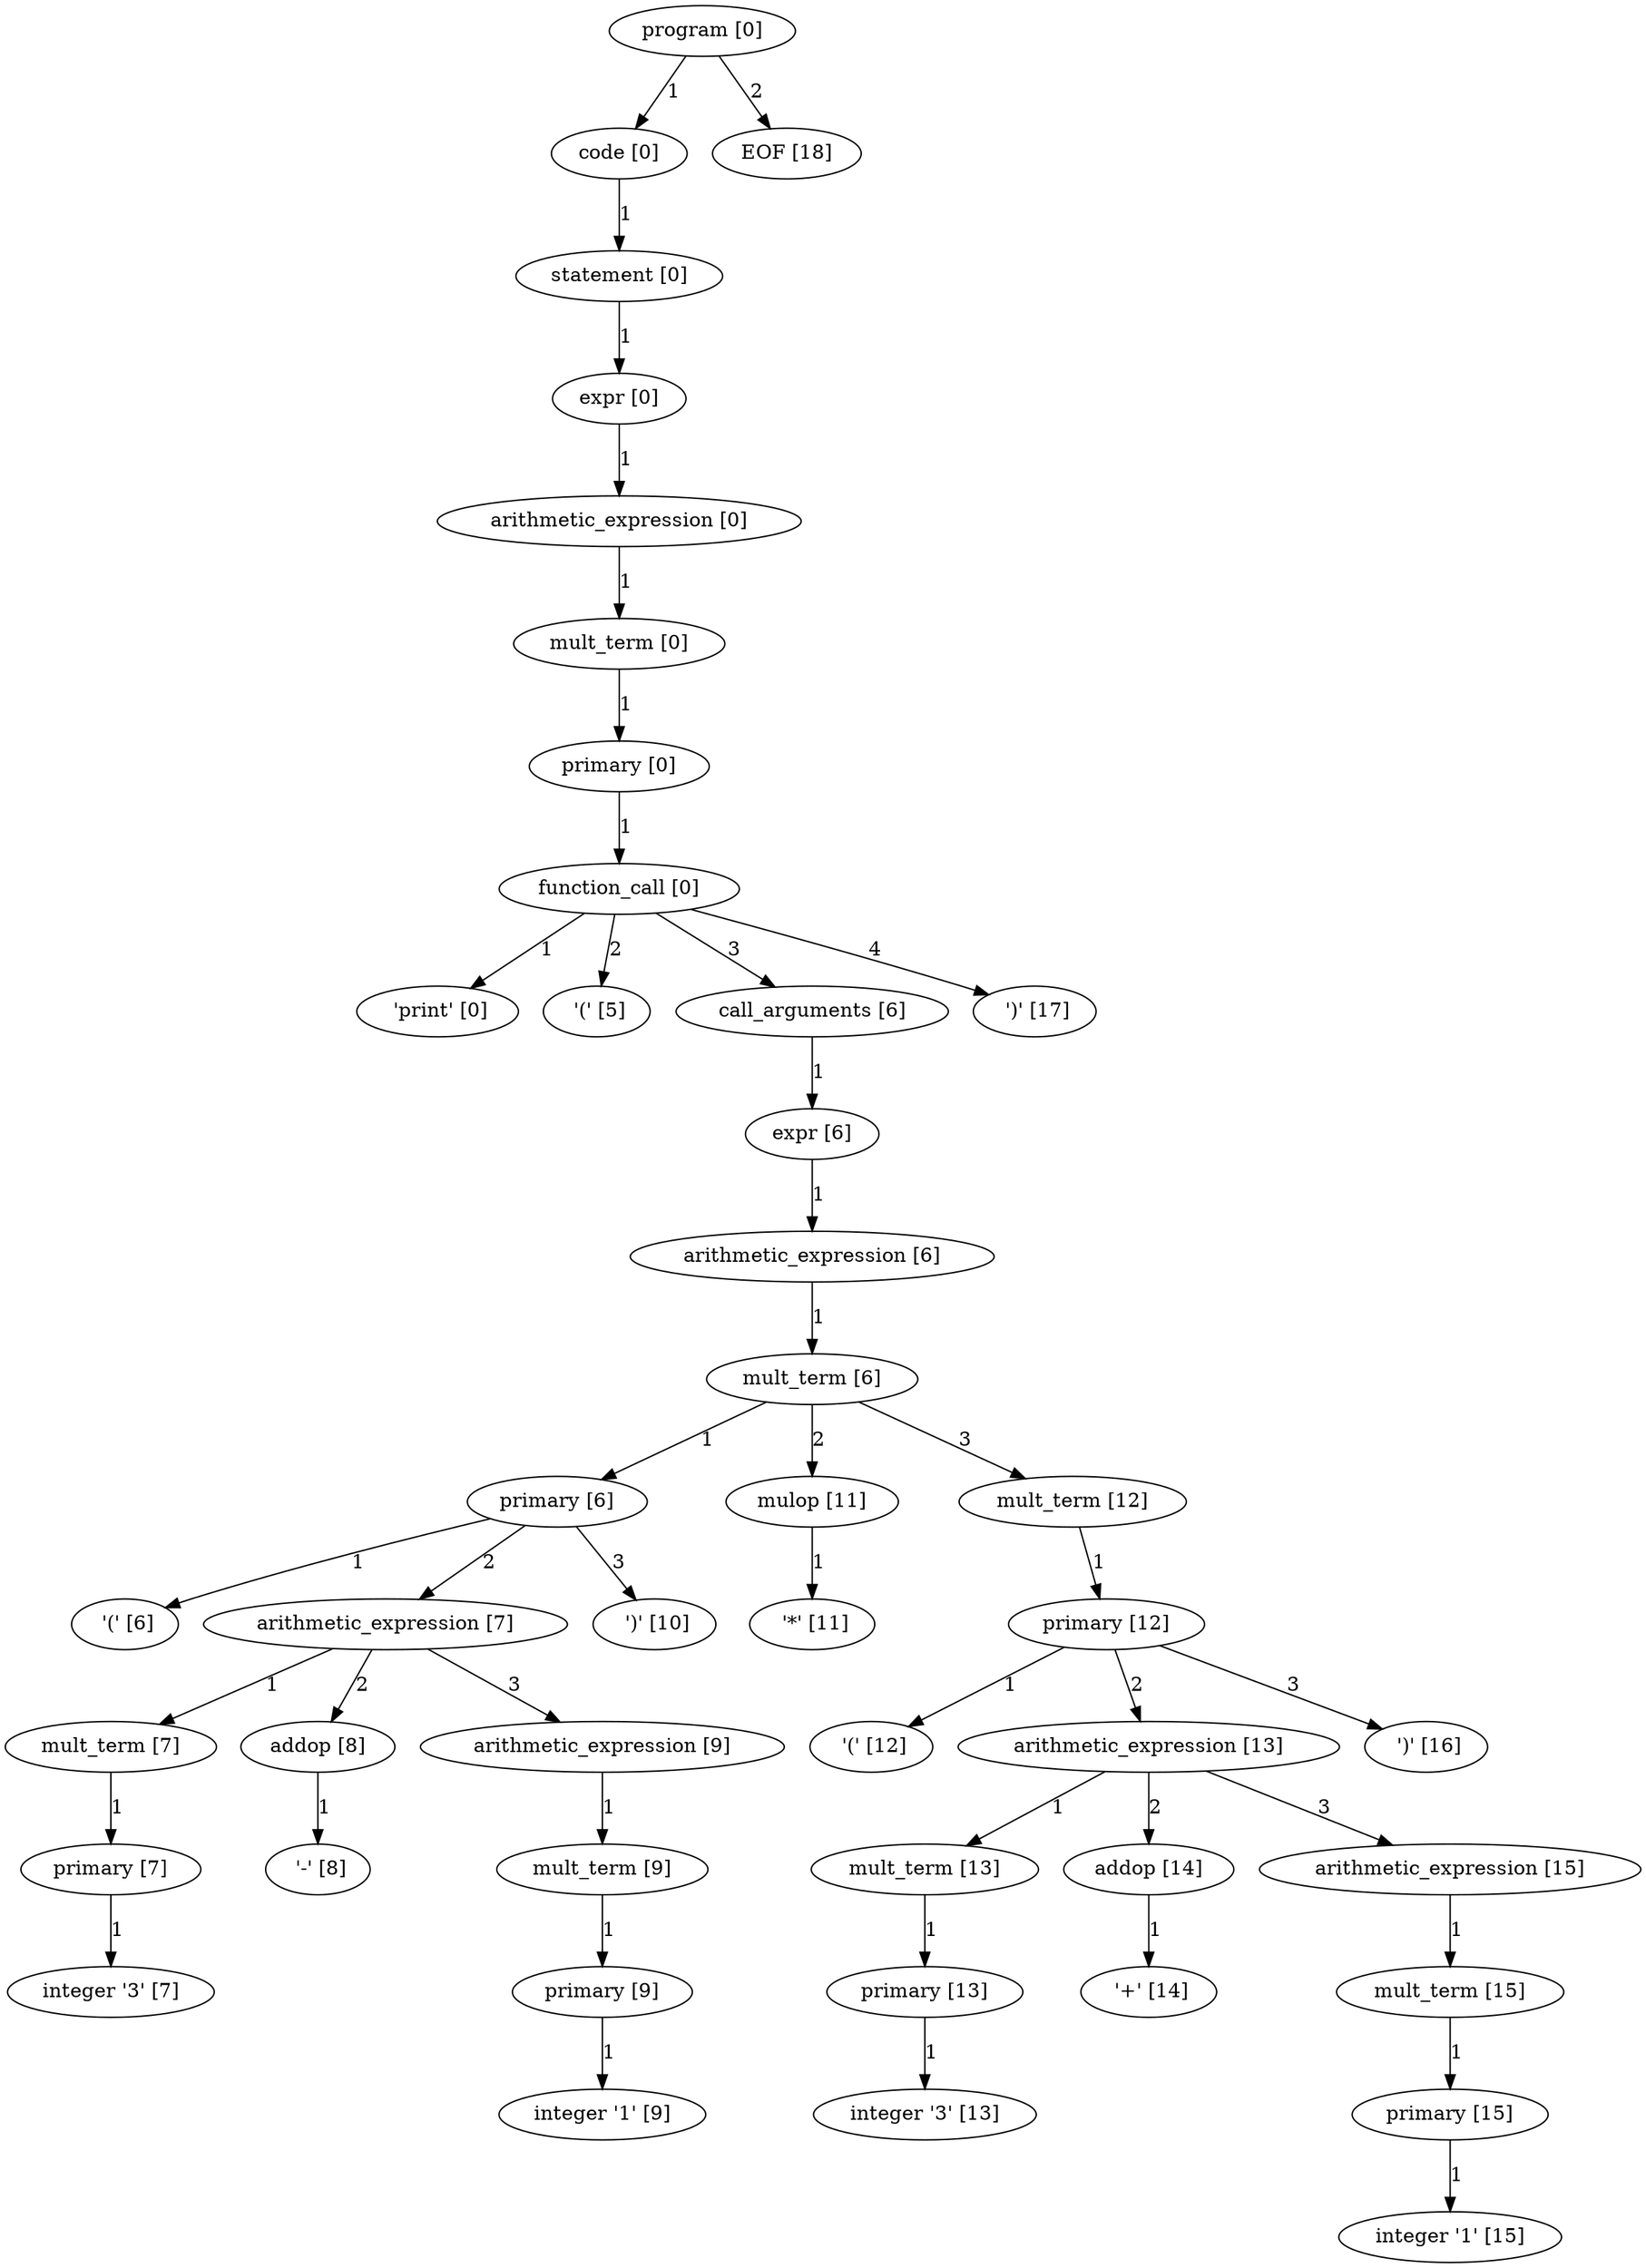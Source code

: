 digraph arpeggio_graph {
4442480960 [label="program [0]"];
4442480960->4442480832 [label="1"]

4442480832 [label="code [0]"];
4442480832->4442480704 [label="1"]

4442480704 [label="statement [0]"];
4442480704->4442345280 [label="1"]

4442345280 [label="expr [0]"];
4442345280->4442345152 [label="1"]

4442345152 [label="arithmetic_expression [0]"];
4442345152->4442345024 [label="1"]

4442345024 [label="mult_term [0]"];
4442345024->4442344896 [label="1"]

4442344896 [label="primary [0]"];
4442344896->4442344768 [label="1"]

4442344768 [label="function_call [0]"];
4442344768->4441912032 [label="1"]

4441912032 [label=" 'print' [0]"];
4442344768->4441912144 [label="2"]

4441912144 [label=" '(' [5]"];
4442344768->4442344640 [label="3"]

4442344640 [label="call_arguments [6]"];
4442344640->4442344512 [label="1"]

4442344512 [label="expr [6]"];
4442344512->4442344384 [label="1"]

4442344384 [label="arithmetic_expression [6]"];
4442344384->4442344256 [label="1"]

4442344256 [label="mult_term [6]"];
4442344256->4442287168 [label="1"]

4442287168 [label="primary [6]"];
4442287168->4442300704 [label="1"]

4442300704 [label=" '(' [6]"];
4442287168->4442287040 [label="2"]

4442287040 [label="arithmetic_expression [7]"];
4442287040->4442285888 [label="1"]

4442285888 [label="mult_term [7]"];
4442285888->4442285760 [label="1"]

4442285760 [label="primary [7]"];
4442285760->4442301152 [label="1"]

4442301152 [label="integer '3' [7]"];
4442287040->4442286016 [label="2"]

4442286016 [label="addop [8]"];
4442286016->4442301264 [label="1"]

4442301264 [label=" '-' [8]"];
4442287040->4442286912 [label="3"]

4442286912 [label="arithmetic_expression [9]"];
4442286912->4442286784 [label="1"]

4442286784 [label="mult_term [9]"];
4442286784->4442286656 [label="1"]

4442286656 [label="primary [9]"];
4442286656->4442302160 [label="1"]

4442302160 [label="integer '1' [9]"];
4442287168->4442302272 [label="3"]

4442302272 [label=" ')' [10]"];
4442344256->4442287296 [label="2"]

4442287296 [label="mulop [11]"];
4442287296->4442302384 [label="1"]

4442302384 [label=" '*' [11]"];
4442344256->4442344128 [label="3"]

4442344128 [label="mult_term [12]"];
4442344128->4442344000 [label="1"]

4442344000 [label="primary [12]"];
4442344000->4442304176 [label="1"]

4442304176 [label=" '(' [12]"];
4442344000->4442343872 [label="2"]

4442343872 [label="arithmetic_expression [13]"];
4442343872->4442342720 [label="1"]

4442342720 [label="mult_term [13]"];
4442342720->4442342592 [label="1"]

4442342592 [label="primary [13]"];
4442342592->4442374320 [label="1"]

4442374320 [label="integer '3' [13]"];
4442343872->4442342848 [label="2"]

4442342848 [label="addop [14]"];
4442342848->4442374432 [label="1"]

4442374432 [label=" '+' [14]"];
4442343872->4442343744 [label="3"]

4442343744 [label="arithmetic_expression [15]"];
4442343744->4442343616 [label="1"]

4442343616 [label="mult_term [15]"];
4442343616->4442343488 [label="1"]

4442343488 [label="primary [15]"];
4442343488->4442375328 [label="1"]

4442375328 [label="integer '1' [15]"];
4442344000->4442375440 [label="3"]

4442375440 [label=" ')' [16]"];
4442344768->4442375552 [label="4"]

4442375552 [label=" ')' [17]"];
4442480960->4442375664 [label="2"]

4442375664 [label="EOF [18]"];
}